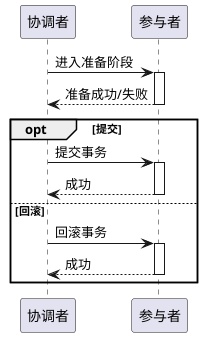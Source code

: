 @startuml

autoactivate on

协调者 -> 参与者: 进入准备阶段
return 准备成功/失败

opt 提交
    协调者 -> 参与者: 提交事务
    return 成功

else 回滚
    协调者 -> 参与者: 回滚事务
    return 成功
end

@enduml